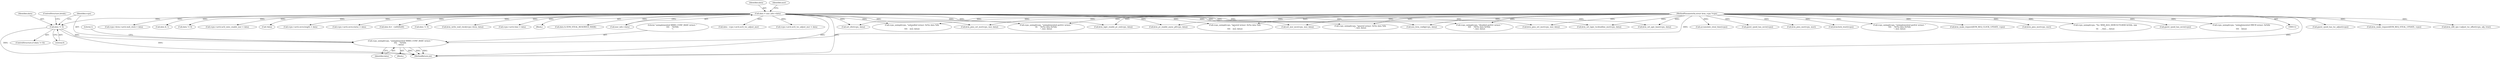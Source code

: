 digraph "0_linux_0b79459b482e85cb7426aa7da683a9f2c97aeae1_2@pointer" {
"1000184" [label="(Call,vcpu_unimpl(vcpu, \"unimplemented MMIO_CONF_BASE wrmsr: \"\n\t\t\t\t    \"0x%llx\n\", data))"];
"1000113" [label="(MethodParameterIn,struct kvm_vcpu *vcpu)"];
"1000180" [label="(Call,data != 0)"];
"1000127" [label="(Call,data = msr_info->data)"];
"1000238" [label="(Call,guest_cpuid_has_tsc_adjust(vcpu))"];
"1000439" [label="(Call,kvm_make_request(KVM_REQ_STEAL_UPDATE, vcpu))"];
"1000257" [label="(Call,kvm_x86_ops->adjust_tsc_offset(vcpu, adj, true))"];
"1000183" [label="(Block,)"];
"1000180" [label="(Call,data != 0)"];
"1000638" [label="(MethodReturn,int)"];
"1000495" [label="(Call,kvm_pmu_set_msr(vcpu, msr, data))"];
"1000270" [label="(Call,vcpu->arch.ia32_misc_enable_msr = data)"];
"1000436" [label="(Call,accumulate_steal_time(vcpu))"];
"1000193" [label="(Call,!data)"];
"1000182" [label="(Literal,0)"];
"1000562" [label="(Call,vcpu->arch.osvw.length = data)"];
"1000289" [label="(Call,kvm_write_wall_clock(vcpu->kvm, data))"];
"1000558" [label="(Call,guest_cpuid_has_osvw(vcpu))"];
"1000609" [label="(Call,kvm_pmu_msr(vcpu, msr))"];
"1000127" [label="(Call,data = msr_info->data)"];
"1000144" [label="(Call,set_efer(vcpu, data))"];
"1000179" [label="(ControlStructure,if (data != 0))"];
"1000300" [label="(Call,vcpu->arch.time = data)"];
"1000384" [label="(Call,data & KVM_STEAL_RESERVED_MASK)"];
"1000250" [label="(Call,data - vcpu->arch.ia32_tsc_adjust_msr)"];
"1000621" [label="(Call,vcpu_unimpl(vcpu, \"unhandled wrmsr: 0x%x data %llx\n\",\n\t\t\t\t    msr, data))"];
"1000298" [label="(Call,kvmclock_reset(vcpu))"];
"1000261" [label="(Call,vcpu->arch.ia32_tsc_adjust_msr = data)"];
"1000549" [label="(Call,vcpu_unimpl(vcpu, \"ignored wrmsr: 0x%x data %llx\n\", msr, data))"];
"1000189" [label="(Literal,1)"];
"1000505" [label="(Call,vcpu_unimpl(vcpu, \"disabled perfctr wrmsr: \"\n\t\t\t\t    \"0x%x data 0x%llx\n\", msr, data))"];
"1000280" [label="(Call,vcpu->kvm->arch.wall_clock = data)"];
"1000312" [label="(Call,data & 1)"];
"1000181" [label="(Identifier,data)"];
"1000190" [label="(ControlStructure,break;)"];
"1000464" [label="(Call,data != 0)"];
"1000221" [label="(Call,kvm_set_apic_base(vcpu, data))"];
"1000370" [label="(Call,kvm_pv_enable_async_pf(vcpu, data))"];
"1000129" [label="(Call,msr_info->data)"];
"1000477" [label="(Call,vcpu_unimpl(vcpu, \"unimplemented perfctr wrmsr: \"\n\t\t\t    \"0x%x data 0x%llx\n\", msr, data))"];
"1000187" [label="(Identifier,data)"];
"1000579" [label="(Call,vcpu->arch.osvw.status = data)"];
"1000148" [label="(Call,data &= ~(u64)0x40)"];
"1000184" [label="(Call,vcpu_unimpl(vcpu, \"unimplemented MMIO_CONF_BASE wrmsr: \"\n\t\t\t\t    \"0x%llx\n\", data))"];
"1000113" [label="(MethodParameterIn,struct kvm_vcpu *vcpu)"];
"1000502" [label="(Call,data != 0)"];
"1000467" [label="(Call,vcpu_unimpl(vcpu, \"unimplemented perfctr wrmsr: \"\n\t\t\t\t    \"0x%x data 0x%llx\n\", msr, data))"];
"1000185" [label="(Identifier,vcpu)"];
"1000445" [label="(Call,kvm_lapic_enable_pv_eoi(vcpu, data))"];
"1000613" [label="(Call,kvm_pmu_set_msr(vcpu, msr, data))"];
"1000630" [label="(Call,vcpu_unimpl(vcpu, \"ignored wrmsr: 0x%x data %llx\n\",\n\t\t\t\t    msr, data))"];
"1000455" [label="(Call,set_msr_mce(vcpu, msr, data))"];
"1000307" [label="(Call,kvm_make_request(KVM_REQ_CLOCK_UPDATE, vcpu))"];
"1000115" [label="(Block,)"];
"1000491" [label="(Call,kvm_pmu_msr(vcpu, msr))"];
"1000208" [label="(Call,vcpu_unimpl(vcpu, \"%s: MSR_IA32_DEBUGCTLMSR 0x%llx, nop\n\",\n\t\t\t    __func__, data))"];
"1000575" [label="(Call,guest_cpuid_has_osvw(vcpu))"];
"1000171" [label="(Call,vcpu_unimpl(vcpu, \"unimplemented HWCR wrmsr: 0x%llx\n\",\n\t\t\t\t    data))"];
"1000128" [label="(Identifier,data)"];
"1000133" [label="(Identifier,msr)"];
"1000605" [label="(Call,xen_hvm_config(vcpu, data))"];
"1000186" [label="(Literal,\"unimplemented MMIO_CONF_BASE wrmsr: \"\n\t\t\t\t    \"0x%llx\n\")"];
"1000232" [label="(Call,kvm_set_lapic_tscdeadline_msr(vcpu, data))"];
"1000184" -> "1000183"  [label="AST: "];
"1000184" -> "1000187"  [label="CFG: "];
"1000185" -> "1000184"  [label="AST: "];
"1000186" -> "1000184"  [label="AST: "];
"1000187" -> "1000184"  [label="AST: "];
"1000189" -> "1000184"  [label="CFG: "];
"1000184" -> "1000638"  [label="DDG: "];
"1000184" -> "1000638"  [label="DDG: "];
"1000184" -> "1000638"  [label="DDG: "];
"1000113" -> "1000184"  [label="DDG: "];
"1000180" -> "1000184"  [label="DDG: "];
"1000113" -> "1000112"  [label="AST: "];
"1000113" -> "1000638"  [label="DDG: "];
"1000113" -> "1000144"  [label="DDG: "];
"1000113" -> "1000171"  [label="DDG: "];
"1000113" -> "1000208"  [label="DDG: "];
"1000113" -> "1000221"  [label="DDG: "];
"1000113" -> "1000232"  [label="DDG: "];
"1000113" -> "1000238"  [label="DDG: "];
"1000113" -> "1000257"  [label="DDG: "];
"1000113" -> "1000298"  [label="DDG: "];
"1000113" -> "1000307"  [label="DDG: "];
"1000113" -> "1000370"  [label="DDG: "];
"1000113" -> "1000436"  [label="DDG: "];
"1000113" -> "1000439"  [label="DDG: "];
"1000113" -> "1000445"  [label="DDG: "];
"1000113" -> "1000455"  [label="DDG: "];
"1000113" -> "1000467"  [label="DDG: "];
"1000113" -> "1000477"  [label="DDG: "];
"1000113" -> "1000491"  [label="DDG: "];
"1000113" -> "1000495"  [label="DDG: "];
"1000113" -> "1000505"  [label="DDG: "];
"1000113" -> "1000549"  [label="DDG: "];
"1000113" -> "1000558"  [label="DDG: "];
"1000113" -> "1000575"  [label="DDG: "];
"1000113" -> "1000605"  [label="DDG: "];
"1000113" -> "1000609"  [label="DDG: "];
"1000113" -> "1000613"  [label="DDG: "];
"1000113" -> "1000621"  [label="DDG: "];
"1000113" -> "1000630"  [label="DDG: "];
"1000180" -> "1000179"  [label="AST: "];
"1000180" -> "1000182"  [label="CFG: "];
"1000181" -> "1000180"  [label="AST: "];
"1000182" -> "1000180"  [label="AST: "];
"1000185" -> "1000180"  [label="CFG: "];
"1000190" -> "1000180"  [label="CFG: "];
"1000180" -> "1000638"  [label="DDG: "];
"1000180" -> "1000638"  [label="DDG: "];
"1000127" -> "1000180"  [label="DDG: "];
"1000127" -> "1000115"  [label="AST: "];
"1000127" -> "1000129"  [label="CFG: "];
"1000128" -> "1000127"  [label="AST: "];
"1000129" -> "1000127"  [label="AST: "];
"1000133" -> "1000127"  [label="CFG: "];
"1000127" -> "1000638"  [label="DDG: "];
"1000127" -> "1000638"  [label="DDG: "];
"1000127" -> "1000144"  [label="DDG: "];
"1000127" -> "1000148"  [label="DDG: "];
"1000127" -> "1000193"  [label="DDG: "];
"1000127" -> "1000221"  [label="DDG: "];
"1000127" -> "1000232"  [label="DDG: "];
"1000127" -> "1000250"  [label="DDG: "];
"1000127" -> "1000261"  [label="DDG: "];
"1000127" -> "1000270"  [label="DDG: "];
"1000127" -> "1000280"  [label="DDG: "];
"1000127" -> "1000289"  [label="DDG: "];
"1000127" -> "1000300"  [label="DDG: "];
"1000127" -> "1000312"  [label="DDG: "];
"1000127" -> "1000370"  [label="DDG: "];
"1000127" -> "1000384"  [label="DDG: "];
"1000127" -> "1000445"  [label="DDG: "];
"1000127" -> "1000455"  [label="DDG: "];
"1000127" -> "1000464"  [label="DDG: "];
"1000127" -> "1000477"  [label="DDG: "];
"1000127" -> "1000495"  [label="DDG: "];
"1000127" -> "1000502"  [label="DDG: "];
"1000127" -> "1000505"  [label="DDG: "];
"1000127" -> "1000549"  [label="DDG: "];
"1000127" -> "1000562"  [label="DDG: "];
"1000127" -> "1000579"  [label="DDG: "];
"1000127" -> "1000605"  [label="DDG: "];
"1000127" -> "1000613"  [label="DDG: "];
"1000127" -> "1000621"  [label="DDG: "];
"1000127" -> "1000630"  [label="DDG: "];
}
